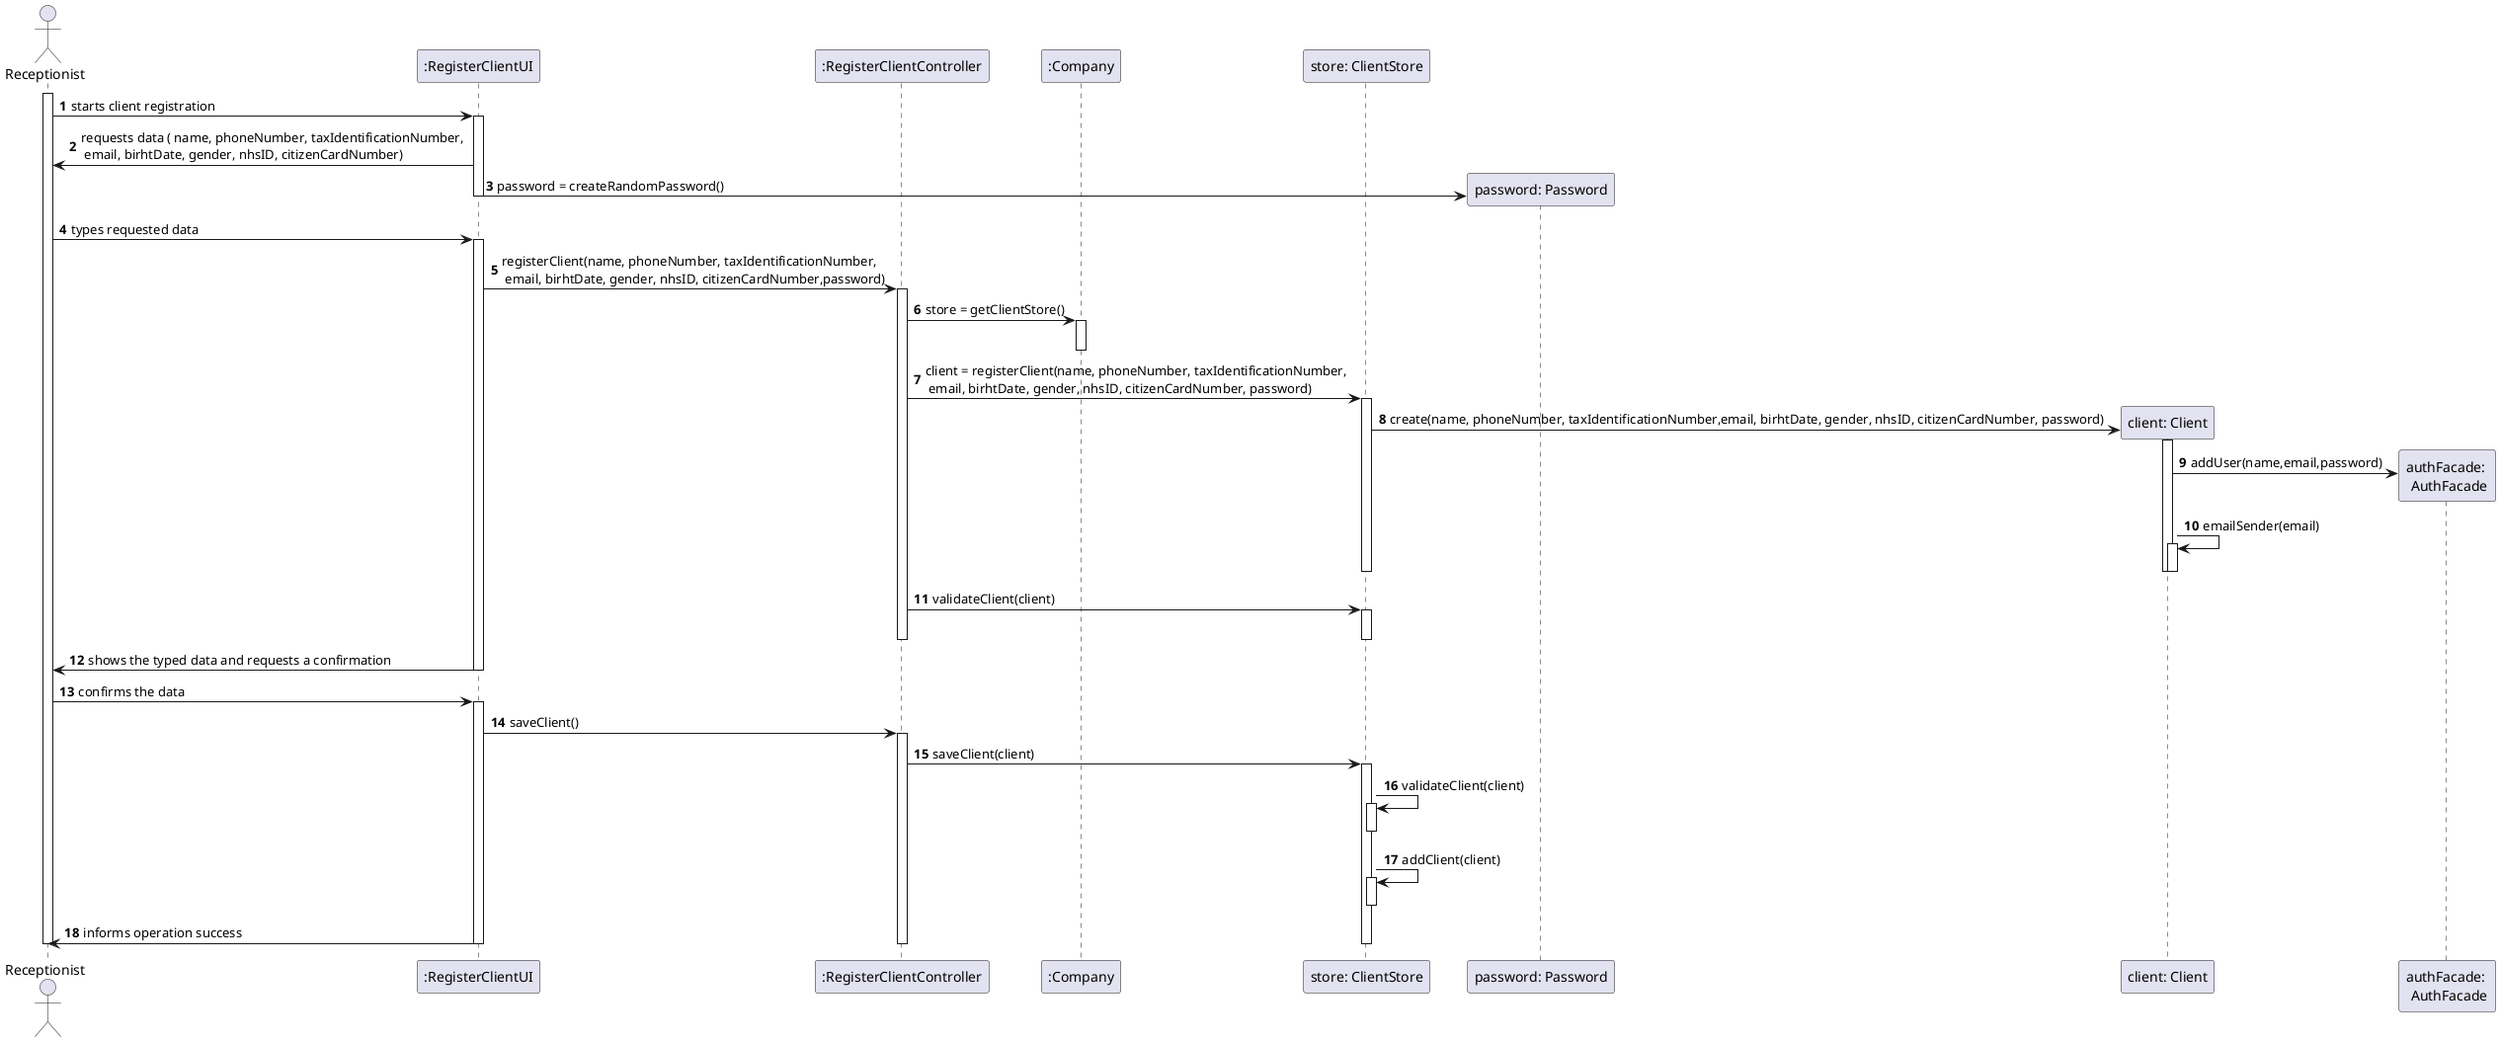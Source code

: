 @startuml

actor Receptionist as R
participant ":RegisterClientUI" as A
participant ":RegisterClientController" as B
participant ":Company" as C
participant "store: ClientStore" as D





autonumber
activate R
R -> A: starts client registration
activate A
A -> R: requests data ( name, phoneNumber, taxIdentificationNumber, \n email, birhtDate, gender, nhsID, citizenCardNumber)
create "password: Password" as P
A-> P : password = createRandomPassword()
deactivate A
R -> A: types requested data
activate A
A-> B: registerClient(name, phoneNumber, taxIdentificationNumber, \n email, birhtDate, gender, nhsID, citizenCardNumber,password)
activate B
B-> C: store = getClientStore()
activate C
deactivate C
B -> D: client = registerClient(name, phoneNumber, taxIdentificationNumber, \n email, birhtDate, gender, nhsID, citizenCardNumber, password)
activate D

create  "client: Client" as E
D ->E: create(name, phoneNumber, taxIdentificationNumber,email, birhtDate, gender, nhsID, citizenCardNumber, password)

create "authFacade: \n AuthFacade" as Auth
activate E
E->Auth: addUser(name,email,password)
E-> E : emailSender(email)
activate E
deactivate E
deactivate E
deactivate D
B -> D: validateClient(client)
activate D
deactivate D
deactivate B
A -> R: shows the typed data and requests a confirmation
deactivate A
R-> A:  confirms the data
activate A

A-> B: saveClient()
activate B

B -> D: saveClient(client)
activate D

D -> D: validateClient(client)
activate D
deactivate D
D -> D: addClient(client)
activate D
deactivate D
A -> R: informs operation success
deactivate B
deactivate D
deactivate A
deactivate R


@enduml